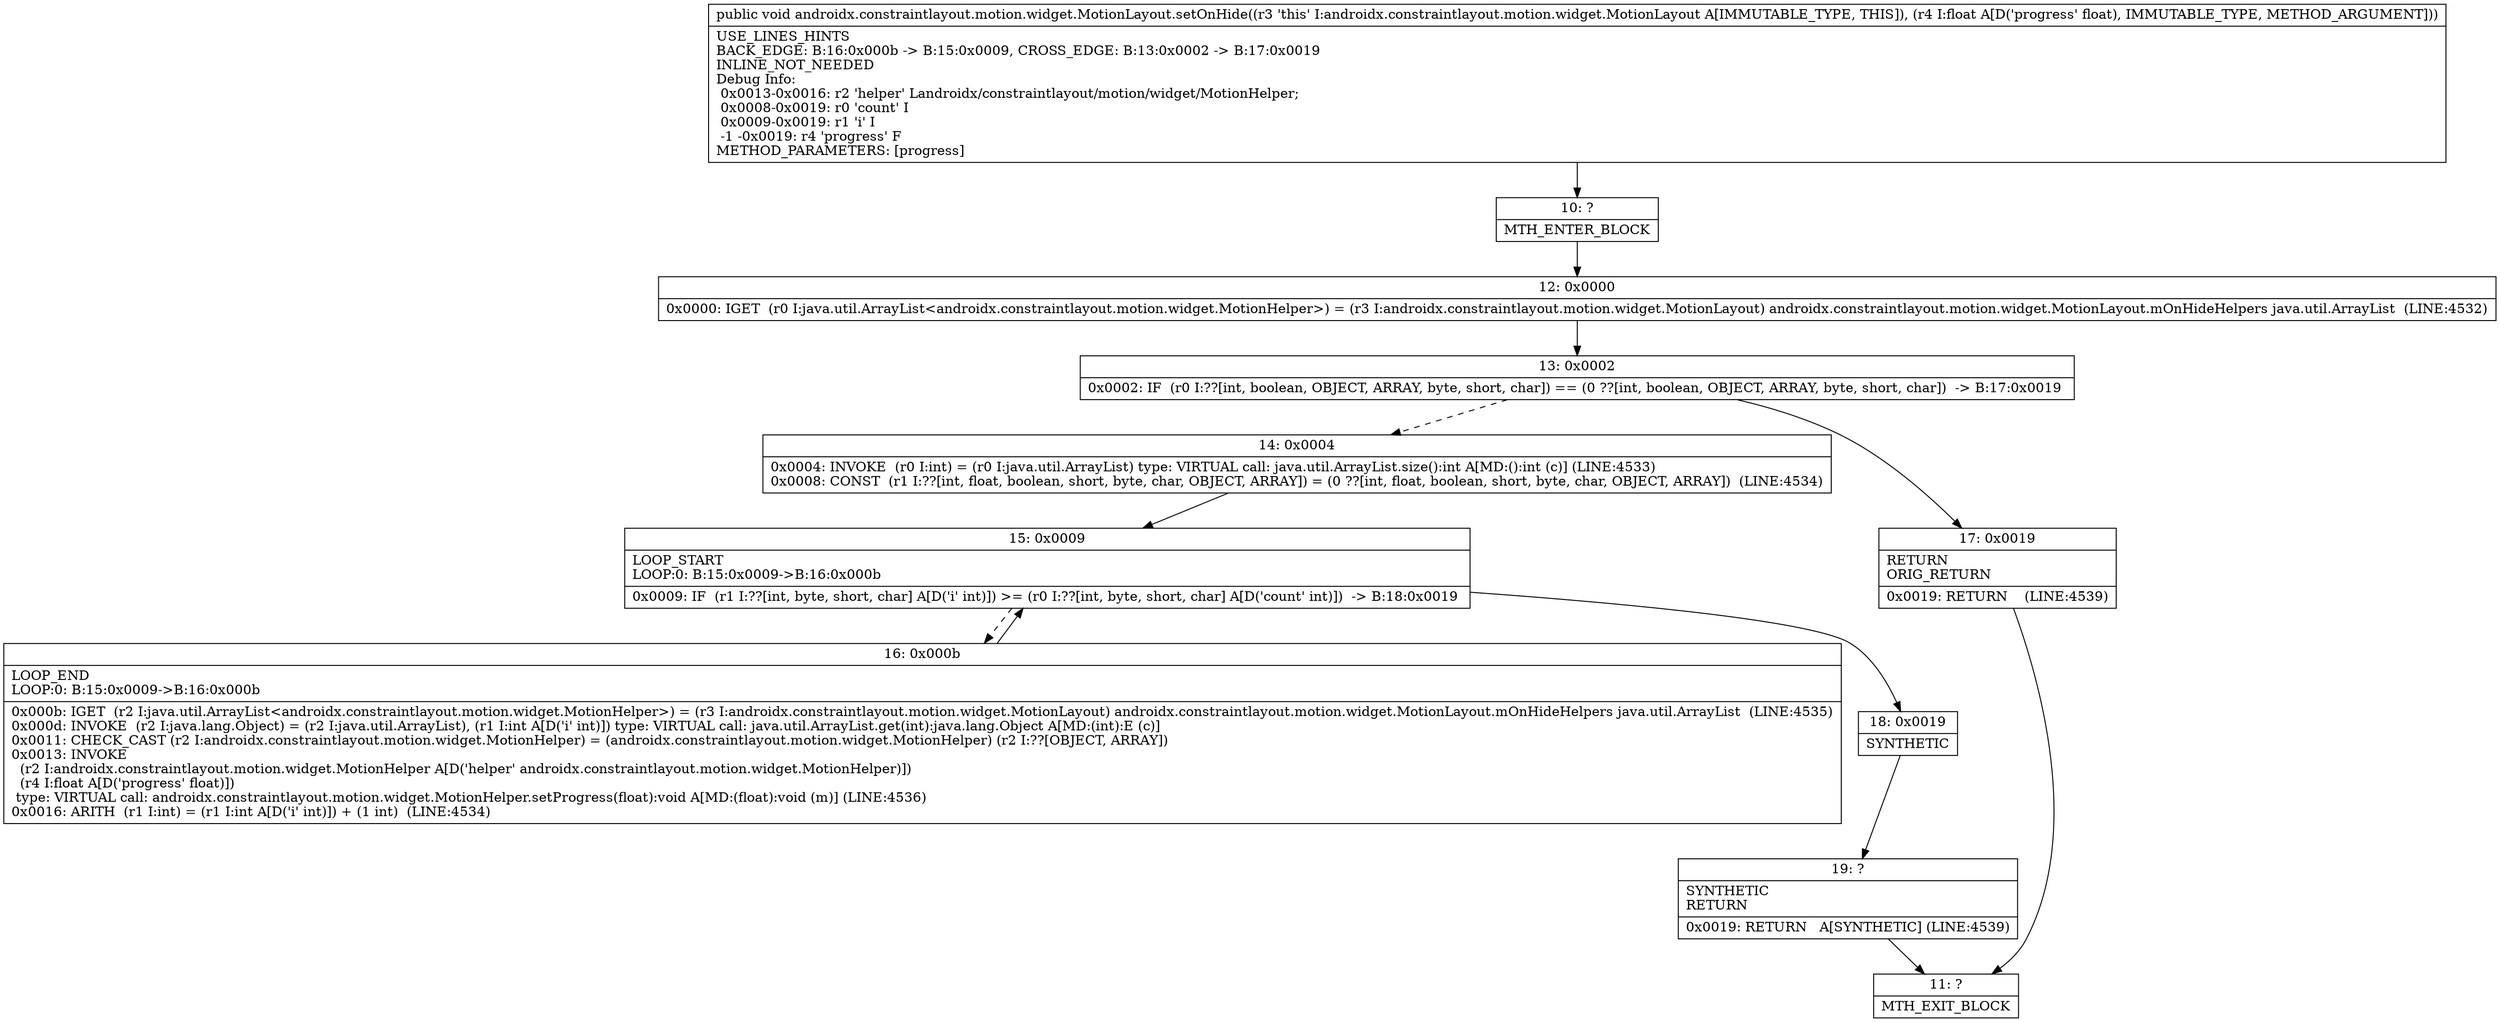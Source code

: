 digraph "CFG forandroidx.constraintlayout.motion.widget.MotionLayout.setOnHide(F)V" {
Node_10 [shape=record,label="{10\:\ ?|MTH_ENTER_BLOCK\l}"];
Node_12 [shape=record,label="{12\:\ 0x0000|0x0000: IGET  (r0 I:java.util.ArrayList\<androidx.constraintlayout.motion.widget.MotionHelper\>) = (r3 I:androidx.constraintlayout.motion.widget.MotionLayout) androidx.constraintlayout.motion.widget.MotionLayout.mOnHideHelpers java.util.ArrayList  (LINE:4532)\l}"];
Node_13 [shape=record,label="{13\:\ 0x0002|0x0002: IF  (r0 I:??[int, boolean, OBJECT, ARRAY, byte, short, char]) == (0 ??[int, boolean, OBJECT, ARRAY, byte, short, char])  \-\> B:17:0x0019 \l}"];
Node_14 [shape=record,label="{14\:\ 0x0004|0x0004: INVOKE  (r0 I:int) = (r0 I:java.util.ArrayList) type: VIRTUAL call: java.util.ArrayList.size():int A[MD:():int (c)] (LINE:4533)\l0x0008: CONST  (r1 I:??[int, float, boolean, short, byte, char, OBJECT, ARRAY]) = (0 ??[int, float, boolean, short, byte, char, OBJECT, ARRAY])  (LINE:4534)\l}"];
Node_15 [shape=record,label="{15\:\ 0x0009|LOOP_START\lLOOP:0: B:15:0x0009\-\>B:16:0x000b\l|0x0009: IF  (r1 I:??[int, byte, short, char] A[D('i' int)]) \>= (r0 I:??[int, byte, short, char] A[D('count' int)])  \-\> B:18:0x0019 \l}"];
Node_16 [shape=record,label="{16\:\ 0x000b|LOOP_END\lLOOP:0: B:15:0x0009\-\>B:16:0x000b\l|0x000b: IGET  (r2 I:java.util.ArrayList\<androidx.constraintlayout.motion.widget.MotionHelper\>) = (r3 I:androidx.constraintlayout.motion.widget.MotionLayout) androidx.constraintlayout.motion.widget.MotionLayout.mOnHideHelpers java.util.ArrayList  (LINE:4535)\l0x000d: INVOKE  (r2 I:java.lang.Object) = (r2 I:java.util.ArrayList), (r1 I:int A[D('i' int)]) type: VIRTUAL call: java.util.ArrayList.get(int):java.lang.Object A[MD:(int):E (c)]\l0x0011: CHECK_CAST (r2 I:androidx.constraintlayout.motion.widget.MotionHelper) = (androidx.constraintlayout.motion.widget.MotionHelper) (r2 I:??[OBJECT, ARRAY]) \l0x0013: INVOKE  \l  (r2 I:androidx.constraintlayout.motion.widget.MotionHelper A[D('helper' androidx.constraintlayout.motion.widget.MotionHelper)])\l  (r4 I:float A[D('progress' float)])\l type: VIRTUAL call: androidx.constraintlayout.motion.widget.MotionHelper.setProgress(float):void A[MD:(float):void (m)] (LINE:4536)\l0x0016: ARITH  (r1 I:int) = (r1 I:int A[D('i' int)]) + (1 int)  (LINE:4534)\l}"];
Node_18 [shape=record,label="{18\:\ 0x0019|SYNTHETIC\l}"];
Node_19 [shape=record,label="{19\:\ ?|SYNTHETIC\lRETURN\l|0x0019: RETURN   A[SYNTHETIC] (LINE:4539)\l}"];
Node_11 [shape=record,label="{11\:\ ?|MTH_EXIT_BLOCK\l}"];
Node_17 [shape=record,label="{17\:\ 0x0019|RETURN\lORIG_RETURN\l|0x0019: RETURN    (LINE:4539)\l}"];
MethodNode[shape=record,label="{public void androidx.constraintlayout.motion.widget.MotionLayout.setOnHide((r3 'this' I:androidx.constraintlayout.motion.widget.MotionLayout A[IMMUTABLE_TYPE, THIS]), (r4 I:float A[D('progress' float), IMMUTABLE_TYPE, METHOD_ARGUMENT]))  | USE_LINES_HINTS\lBACK_EDGE: B:16:0x000b \-\> B:15:0x0009, CROSS_EDGE: B:13:0x0002 \-\> B:17:0x0019\lINLINE_NOT_NEEDED\lDebug Info:\l  0x0013\-0x0016: r2 'helper' Landroidx\/constraintlayout\/motion\/widget\/MotionHelper;\l  0x0008\-0x0019: r0 'count' I\l  0x0009\-0x0019: r1 'i' I\l  \-1 \-0x0019: r4 'progress' F\lMETHOD_PARAMETERS: [progress]\l}"];
MethodNode -> Node_10;Node_10 -> Node_12;
Node_12 -> Node_13;
Node_13 -> Node_14[style=dashed];
Node_13 -> Node_17;
Node_14 -> Node_15;
Node_15 -> Node_16[style=dashed];
Node_15 -> Node_18;
Node_16 -> Node_15;
Node_18 -> Node_19;
Node_19 -> Node_11;
Node_17 -> Node_11;
}

